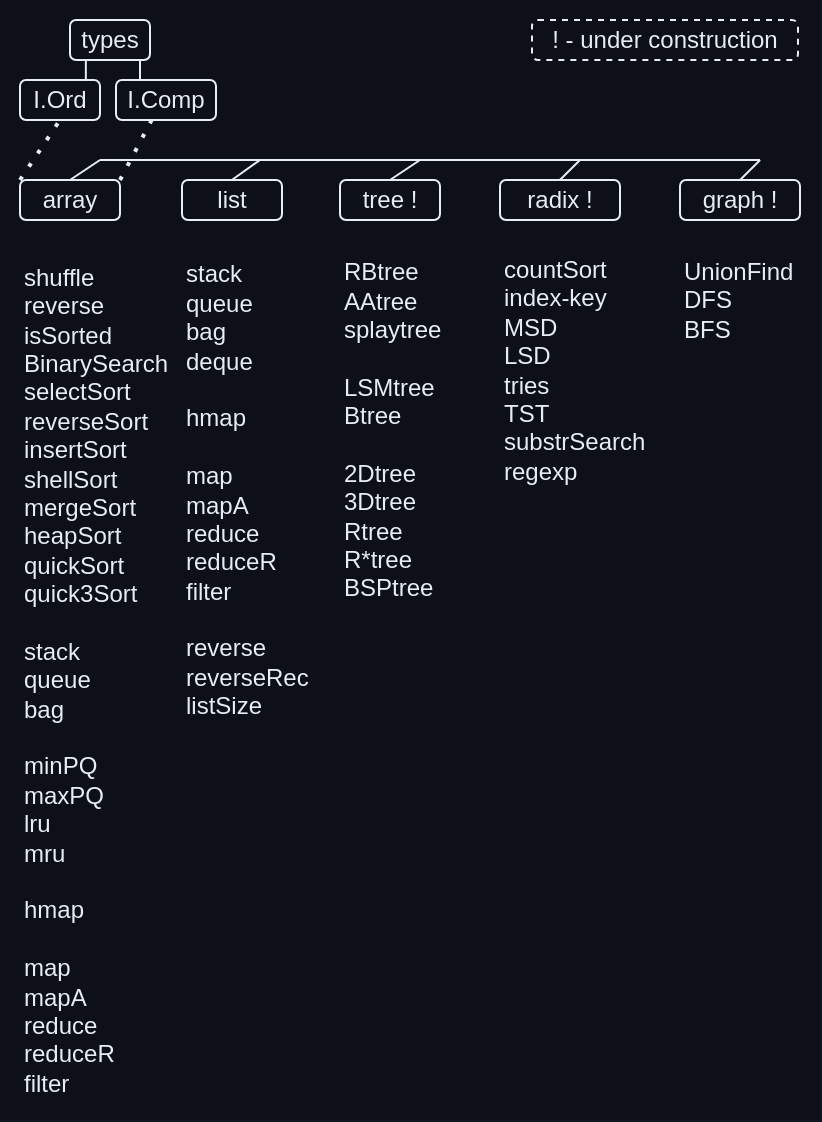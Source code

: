 <mxfile>
    <diagram id="StPKS6a9uWxOC8KM271T" name="Page-1">
        <mxGraphModel dx="1047" dy="516" grid="1" gridSize="10" guides="1" tooltips="1" connect="1" arrows="1" fold="1" page="1" pageScale="1" pageWidth="827" pageHeight="1169" background="#111721" math="0" shadow="0">
            <root>
                <mxCell id="0"/>
                <mxCell id="1" parent="0"/>
                <mxCell id="7" value="" style="rounded=0;whiteSpace=wrap;html=1;strokeColor=none;fillColor=#0d1117;strokeWidth=1;perimeterSpacing=1;shadow=0;glass=0;fillStyle=solid;" parent="1" vertex="1">
                    <mxGeometry x="150" y="110" width="410" height="560" as="geometry"/>
                </mxCell>
                <mxCell id="JtaezXzCazCUk_wRYMuN-2" value="&lt;font color=&quot;#e6edf3&quot;&gt;array&lt;/font&gt;" style="rounded=1;whiteSpace=wrap;html=1;fontColor=#000000;fillColor=none;strokeColor=#e6edf3;" parent="1" vertex="1">
                    <mxGeometry x="160" y="200" width="50" height="20" as="geometry"/>
                </mxCell>
                <mxCell id="JtaezXzCazCUk_wRYMuN-3" value="&lt;font color=&quot;#e6edf3&quot;&gt;list&lt;/font&gt;" style="rounded=1;whiteSpace=wrap;html=1;fillColor=none;strokeColor=#e6edf3;fontColor=#000000;" parent="1" vertex="1">
                    <mxGeometry x="241" y="200" width="50" height="20" as="geometry"/>
                </mxCell>
                <mxCell id="JtaezXzCazCUk_wRYMuN-4" value="&lt;font color=&quot;#e6edf3&quot;&gt;radix !&lt;/font&gt;" style="rounded=1;whiteSpace=wrap;html=1;fontColor=#000000;fillColor=none;strokeColor=#e6edf3;" parent="1" vertex="1">
                    <mxGeometry x="400" y="200" width="60" height="20" as="geometry"/>
                </mxCell>
                <mxCell id="JtaezXzCazCUk_wRYMuN-5" value="&lt;font color=&quot;#e6edf3&quot;&gt;tree !&lt;/font&gt;" style="rounded=1;whiteSpace=wrap;html=1;fontColor=#000000;fillColor=none;strokeColor=#e6edf3;" parent="1" vertex="1">
                    <mxGeometry x="320" y="200" width="50" height="20" as="geometry"/>
                </mxCell>
                <mxCell id="JtaezXzCazCUk_wRYMuN-6" value="&lt;font color=&quot;#e6edf3&quot;&gt;graph !&lt;/font&gt;" style="rounded=1;whiteSpace=wrap;html=1;fontColor=#000000;fillColor=none;strokeColor=#e6edf3;" parent="1" vertex="1">
                    <mxGeometry x="490" y="200" width="60" height="20" as="geometry"/>
                </mxCell>
                <mxCell id="JtaezXzCazCUk_wRYMuN-7" value="&lt;font color=&quot;#e6edf3&quot;&gt;shuffle&lt;br&gt;reverse&lt;br&gt;isSorted&lt;br&gt;BinarySearch&lt;br&gt;selectSort&lt;br&gt;reverseSort&lt;br&gt;insertSort&lt;br&gt;shellSort&lt;br&gt;mergeSort&lt;br&gt;heapSort&lt;br&gt;quickSort&lt;br&gt;quick3Sort&lt;br&gt;&lt;br&gt;stack&lt;br&gt;queue&lt;br&gt;bag&lt;br&gt;&lt;br&gt;minPQ&lt;br&gt;maxPQ&lt;br&gt;lru&lt;br&gt;mru&lt;br&gt;&lt;br&gt;hmap&lt;br&gt;&lt;br&gt;map&lt;br&gt;mapA&lt;br&gt;reduce&lt;br&gt;reduceR&lt;br&gt;filter&lt;/font&gt;" style="text;html=1;strokeColor=none;fillColor=none;align=left;verticalAlign=middle;whiteSpace=wrap;rounded=0;fontColor=#000000;" parent="1" vertex="1">
                    <mxGeometry x="160" y="240" width="80" height="420" as="geometry"/>
                </mxCell>
                <mxCell id="JtaezXzCazCUk_wRYMuN-8" value="&lt;font color=&quot;#e6edf3&quot;&gt;stack&lt;br&gt;queue&lt;br&gt;bag&lt;br&gt;deque&lt;br&gt;&lt;br&gt;hmap&lt;br&gt;&lt;br&gt;map&lt;br&gt;mapA&lt;br&gt;reduce&lt;br&gt;reduceR&lt;br&gt;filter&lt;br&gt;&lt;br&gt;reverse&lt;br&gt;reverseRec&lt;br&gt;listSize&lt;br&gt;&lt;/font&gt;" style="text;html=1;strokeColor=none;fillColor=none;align=left;verticalAlign=middle;whiteSpace=wrap;rounded=0;fontColor=#000000;" parent="1" vertex="1">
                    <mxGeometry x="241" y="240" width="69" height="230" as="geometry"/>
                </mxCell>
                <mxCell id="JtaezXzCazCUk_wRYMuN-9" value="&lt;font color=&quot;#e6edf3&quot;&gt;countSort&lt;br&gt;index-key&lt;br&gt;MSD&lt;br&gt;LSD&lt;br&gt;tries&lt;br&gt;TST&lt;br&gt;substrSearch&lt;br&gt;regexp&lt;/font&gt;" style="text;html=1;strokeColor=none;fillColor=none;align=left;verticalAlign=middle;whiteSpace=wrap;rounded=0;fontColor=#000000;" parent="1" vertex="1">
                    <mxGeometry x="400" y="240" width="80" height="110" as="geometry"/>
                </mxCell>
                <mxCell id="JtaezXzCazCUk_wRYMuN-10" value="&lt;font color=&quot;#e6edf3&quot;&gt;RBtree&lt;br&gt;AAtree&lt;br&gt;splaytree&lt;br&gt;&lt;br&gt;LSMtree&lt;br&gt;Btree&lt;br&gt;&lt;br&gt;2Dtree&lt;br&gt;3Dtree&lt;br&gt;Rtree&lt;br&gt;R*tree&lt;br&gt;BSPtree&lt;/font&gt;" style="text;html=1;strokeColor=none;fillColor=none;align=left;verticalAlign=middle;whiteSpace=wrap;rounded=0;fontColor=#000000;" parent="1" vertex="1">
                    <mxGeometry x="320" y="240" width="60" height="170" as="geometry"/>
                </mxCell>
                <mxCell id="LgN3h-jakfvl1zkJ5HBP-2" value="&lt;font color=&quot;#e6edf3&quot;&gt;types&lt;/font&gt;" style="rounded=1;whiteSpace=wrap;html=1;fillColor=none;strokeColor=#e6edf3;fontColor=#000000;" parent="1" vertex="1">
                    <mxGeometry x="185" y="120" width="40" height="20" as="geometry"/>
                </mxCell>
                <mxCell id="LgN3h-jakfvl1zkJ5HBP-3" value="" style="endArrow=none;html=1;rounded=0;exitX=0.5;exitY=0;exitDx=0;exitDy=0;strokeColor=#e6edf3;" parent="1" source="JtaezXzCazCUk_wRYMuN-5" edge="1">
                    <mxGeometry width="50" height="50" relative="1" as="geometry">
                        <mxPoint x="350" y="350" as="sourcePoint"/>
                        <mxPoint x="360" y="190" as="targetPoint"/>
                    </mxGeometry>
                </mxCell>
                <mxCell id="LgN3h-jakfvl1zkJ5HBP-4" value="" style="endArrow=none;html=1;rounded=0;strokeColor=#e6edf3;" parent="1" edge="1">
                    <mxGeometry width="50" height="50" relative="1" as="geometry">
                        <mxPoint x="200" y="190" as="sourcePoint"/>
                        <mxPoint x="530" y="190" as="targetPoint"/>
                    </mxGeometry>
                </mxCell>
                <mxCell id="LgN3h-jakfvl1zkJ5HBP-5" value="" style="endArrow=none;html=1;rounded=0;exitX=0.5;exitY=0;exitDx=0;exitDy=0;strokeColor=#e6edf3;" parent="1" source="JtaezXzCazCUk_wRYMuN-2" edge="1">
                    <mxGeometry width="50" height="50" relative="1" as="geometry">
                        <mxPoint x="350" y="350" as="sourcePoint"/>
                        <mxPoint x="200" y="190" as="targetPoint"/>
                    </mxGeometry>
                </mxCell>
                <mxCell id="LgN3h-jakfvl1zkJ5HBP-6" value="" style="endArrow=none;html=1;rounded=0;exitX=0.5;exitY=0;exitDx=0;exitDy=0;strokeColor=#e6edf3;" parent="1" edge="1">
                    <mxGeometry width="50" height="50" relative="1" as="geometry">
                        <mxPoint x="265.93" y="200" as="sourcePoint"/>
                        <mxPoint x="280" y="190" as="targetPoint"/>
                    </mxGeometry>
                </mxCell>
                <mxCell id="LgN3h-jakfvl1zkJ5HBP-7" value="" style="endArrow=none;html=1;rounded=0;exitX=0.5;exitY=0;exitDx=0;exitDy=0;strokeColor=#e6edf3;" parent="1" edge="1">
                    <mxGeometry width="50" height="50" relative="1" as="geometry">
                        <mxPoint x="429.93" y="200" as="sourcePoint"/>
                        <mxPoint x="440" y="190" as="targetPoint"/>
                    </mxGeometry>
                </mxCell>
                <mxCell id="Pd7Ac_bHZHMDIVxUI8hd-1" value="&lt;font color=&quot;#e6edf3&quot;&gt;I.Ord&lt;/font&gt;" style="rounded=1;whiteSpace=wrap;html=1;fillColor=none;strokeColor=#e6edf3;fontColor=#000000;" parent="1" vertex="1">
                    <mxGeometry x="160" y="150" width="40" height="20" as="geometry"/>
                </mxCell>
                <mxCell id="Pd7Ac_bHZHMDIVxUI8hd-2" value="&lt;font color=&quot;#e6edf3&quot;&gt;I.Comp&lt;/font&gt;" style="rounded=1;whiteSpace=wrap;html=1;fillColor=none;strokeColor=#e6edf3;fontColor=#000000;" parent="1" vertex="1">
                    <mxGeometry x="208" y="150" width="50" height="20" as="geometry"/>
                </mxCell>
                <mxCell id="Pd7Ac_bHZHMDIVxUI8hd-3" value="" style="endArrow=none;dashed=1;html=1;dashPattern=1 3;strokeWidth=2;rounded=0;entryX=0.5;entryY=1;entryDx=0;entryDy=0;exitX=0;exitY=0;exitDx=0;exitDy=0;strokeColor=#e6edf3;" parent="1" source="JtaezXzCazCUk_wRYMuN-2" target="Pd7Ac_bHZHMDIVxUI8hd-1" edge="1">
                    <mxGeometry width="50" height="50" relative="1" as="geometry">
                        <mxPoint x="350" y="210" as="sourcePoint"/>
                        <mxPoint x="400" y="160" as="targetPoint"/>
                    </mxGeometry>
                </mxCell>
                <mxCell id="Pd7Ac_bHZHMDIVxUI8hd-4" value="" style="endArrow=none;dashed=1;html=1;dashPattern=1 3;strokeWidth=2;rounded=0;exitX=1;exitY=0;exitDx=0;exitDy=0;entryX=0.359;entryY=0.99;entryDx=0;entryDy=0;entryPerimeter=0;strokeColor=#e6edf3;" parent="1" source="JtaezXzCazCUk_wRYMuN-2" target="Pd7Ac_bHZHMDIVxUI8hd-2" edge="1">
                    <mxGeometry width="50" height="50" relative="1" as="geometry">
                        <mxPoint x="195" y="210" as="sourcePoint"/>
                        <mxPoint x="190" y="180" as="targetPoint"/>
                    </mxGeometry>
                </mxCell>
                <mxCell id="Pd7Ac_bHZHMDIVxUI8hd-6" value="" style="endArrow=none;html=1;rounded=0;exitX=0.5;exitY=0;exitDx=0;exitDy=0;strokeColor=#e6edf3;" parent="1" edge="1">
                    <mxGeometry width="50" height="50" relative="1" as="geometry">
                        <mxPoint x="192.93" y="150" as="sourcePoint"/>
                        <mxPoint x="192.93" y="140" as="targetPoint"/>
                    </mxGeometry>
                </mxCell>
                <mxCell id="Pd7Ac_bHZHMDIVxUI8hd-7" value="" style="endArrow=none;html=1;rounded=0;exitX=0.5;exitY=0;exitDx=0;exitDy=0;strokeColor=#e6edf3;" parent="1" edge="1">
                    <mxGeometry width="50" height="50" relative="1" as="geometry">
                        <mxPoint x="220.0" y="150" as="sourcePoint"/>
                        <mxPoint x="220.0" y="140" as="targetPoint"/>
                    </mxGeometry>
                </mxCell>
                <mxCell id="Pd7Ac_bHZHMDIVxUI8hd-9" value="" style="endArrow=none;html=1;rounded=0;exitX=0.5;exitY=0;exitDx=0;exitDy=0;strokeColor=#e6edf3;" parent="1" edge="1">
                    <mxGeometry width="50" height="50" relative="1" as="geometry">
                        <mxPoint x="520" y="200" as="sourcePoint"/>
                        <mxPoint x="530.07" y="190" as="targetPoint"/>
                    </mxGeometry>
                </mxCell>
                <mxCell id="2" value="&lt;font color=&quot;#e6edf3&quot;&gt;UnionFind&lt;br&gt;DFS&lt;br&gt;BFS&lt;br&gt;&lt;/font&gt;" style="text;html=1;strokeColor=none;fillColor=none;align=left;verticalAlign=middle;whiteSpace=wrap;rounded=0;" parent="1" vertex="1">
                    <mxGeometry x="490" y="240" width="60" height="40" as="geometry"/>
                </mxCell>
                <mxCell id="3" value="&lt;font color=&quot;#e6edf3&quot;&gt;! - under construction&lt;/font&gt;" style="rounded=1;whiteSpace=wrap;html=1;fillColor=none;strokeColor=#e6edf3;fontColor=#000000;dashed=1;" parent="1" vertex="1">
                    <mxGeometry x="416" y="120" width="133" height="20" as="geometry"/>
                </mxCell>
            </root>
        </mxGraphModel>
    </diagram>
</mxfile>